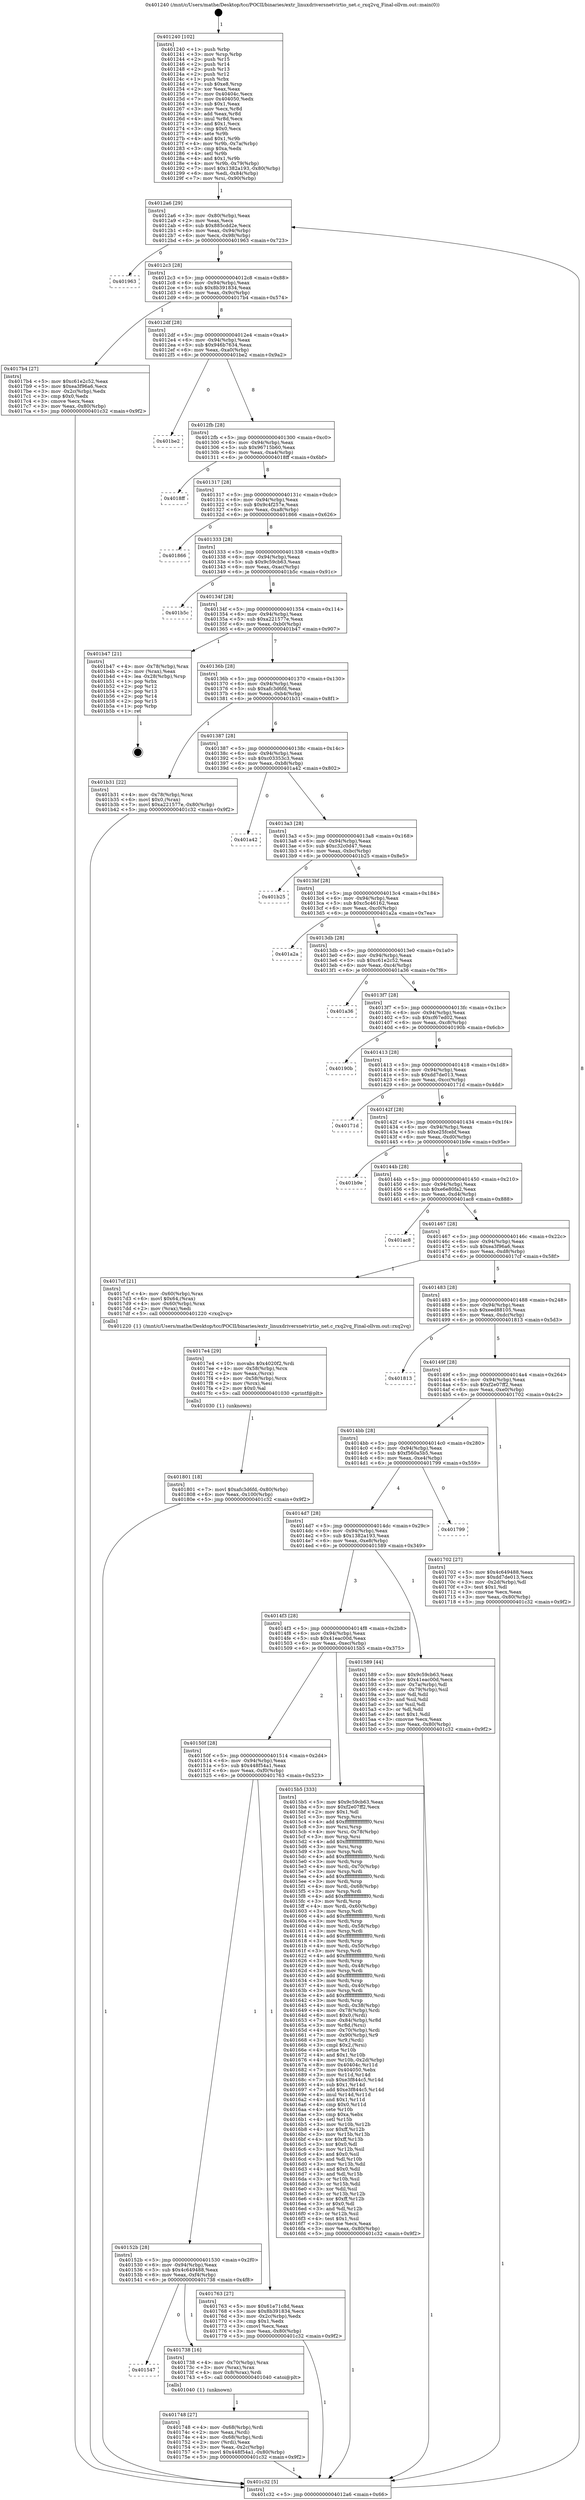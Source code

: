 digraph "0x401240" {
  label = "0x401240 (/mnt/c/Users/mathe/Desktop/tcc/POCII/binaries/extr_linuxdriversnetvirtio_net.c_rxq2vq_Final-ollvm.out::main(0))"
  labelloc = "t"
  node[shape=record]

  Entry [label="",width=0.3,height=0.3,shape=circle,fillcolor=black,style=filled]
  "0x4012a6" [label="{
     0x4012a6 [29]\l
     | [instrs]\l
     &nbsp;&nbsp;0x4012a6 \<+3\>: mov -0x80(%rbp),%eax\l
     &nbsp;&nbsp;0x4012a9 \<+2\>: mov %eax,%ecx\l
     &nbsp;&nbsp;0x4012ab \<+6\>: sub $0x885cdd2e,%ecx\l
     &nbsp;&nbsp;0x4012b1 \<+6\>: mov %eax,-0x94(%rbp)\l
     &nbsp;&nbsp;0x4012b7 \<+6\>: mov %ecx,-0x98(%rbp)\l
     &nbsp;&nbsp;0x4012bd \<+6\>: je 0000000000401963 \<main+0x723\>\l
  }"]
  "0x401963" [label="{
     0x401963\l
  }", style=dashed]
  "0x4012c3" [label="{
     0x4012c3 [28]\l
     | [instrs]\l
     &nbsp;&nbsp;0x4012c3 \<+5\>: jmp 00000000004012c8 \<main+0x88\>\l
     &nbsp;&nbsp;0x4012c8 \<+6\>: mov -0x94(%rbp),%eax\l
     &nbsp;&nbsp;0x4012ce \<+5\>: sub $0x8b391834,%eax\l
     &nbsp;&nbsp;0x4012d3 \<+6\>: mov %eax,-0x9c(%rbp)\l
     &nbsp;&nbsp;0x4012d9 \<+6\>: je 00000000004017b4 \<main+0x574\>\l
  }"]
  Exit [label="",width=0.3,height=0.3,shape=circle,fillcolor=black,style=filled,peripheries=2]
  "0x4017b4" [label="{
     0x4017b4 [27]\l
     | [instrs]\l
     &nbsp;&nbsp;0x4017b4 \<+5\>: mov $0xc61e2c52,%eax\l
     &nbsp;&nbsp;0x4017b9 \<+5\>: mov $0xea3f96a6,%ecx\l
     &nbsp;&nbsp;0x4017be \<+3\>: mov -0x2c(%rbp),%edx\l
     &nbsp;&nbsp;0x4017c1 \<+3\>: cmp $0x0,%edx\l
     &nbsp;&nbsp;0x4017c4 \<+3\>: cmove %ecx,%eax\l
     &nbsp;&nbsp;0x4017c7 \<+3\>: mov %eax,-0x80(%rbp)\l
     &nbsp;&nbsp;0x4017ca \<+5\>: jmp 0000000000401c32 \<main+0x9f2\>\l
  }"]
  "0x4012df" [label="{
     0x4012df [28]\l
     | [instrs]\l
     &nbsp;&nbsp;0x4012df \<+5\>: jmp 00000000004012e4 \<main+0xa4\>\l
     &nbsp;&nbsp;0x4012e4 \<+6\>: mov -0x94(%rbp),%eax\l
     &nbsp;&nbsp;0x4012ea \<+5\>: sub $0x946b7634,%eax\l
     &nbsp;&nbsp;0x4012ef \<+6\>: mov %eax,-0xa0(%rbp)\l
     &nbsp;&nbsp;0x4012f5 \<+6\>: je 0000000000401be2 \<main+0x9a2\>\l
  }"]
  "0x401801" [label="{
     0x401801 [18]\l
     | [instrs]\l
     &nbsp;&nbsp;0x401801 \<+7\>: movl $0xafc3d6fd,-0x80(%rbp)\l
     &nbsp;&nbsp;0x401808 \<+6\>: mov %eax,-0x100(%rbp)\l
     &nbsp;&nbsp;0x40180e \<+5\>: jmp 0000000000401c32 \<main+0x9f2\>\l
  }"]
  "0x401be2" [label="{
     0x401be2\l
  }", style=dashed]
  "0x4012fb" [label="{
     0x4012fb [28]\l
     | [instrs]\l
     &nbsp;&nbsp;0x4012fb \<+5\>: jmp 0000000000401300 \<main+0xc0\>\l
     &nbsp;&nbsp;0x401300 \<+6\>: mov -0x94(%rbp),%eax\l
     &nbsp;&nbsp;0x401306 \<+5\>: sub $0x96715b60,%eax\l
     &nbsp;&nbsp;0x40130b \<+6\>: mov %eax,-0xa4(%rbp)\l
     &nbsp;&nbsp;0x401311 \<+6\>: je 00000000004018ff \<main+0x6bf\>\l
  }"]
  "0x4017e4" [label="{
     0x4017e4 [29]\l
     | [instrs]\l
     &nbsp;&nbsp;0x4017e4 \<+10\>: movabs $0x4020f2,%rdi\l
     &nbsp;&nbsp;0x4017ee \<+4\>: mov -0x58(%rbp),%rcx\l
     &nbsp;&nbsp;0x4017f2 \<+2\>: mov %eax,(%rcx)\l
     &nbsp;&nbsp;0x4017f4 \<+4\>: mov -0x58(%rbp),%rcx\l
     &nbsp;&nbsp;0x4017f8 \<+2\>: mov (%rcx),%esi\l
     &nbsp;&nbsp;0x4017fa \<+2\>: mov $0x0,%al\l
     &nbsp;&nbsp;0x4017fc \<+5\>: call 0000000000401030 \<printf@plt\>\l
     | [calls]\l
     &nbsp;&nbsp;0x401030 \{1\} (unknown)\l
  }"]
  "0x4018ff" [label="{
     0x4018ff\l
  }", style=dashed]
  "0x401317" [label="{
     0x401317 [28]\l
     | [instrs]\l
     &nbsp;&nbsp;0x401317 \<+5\>: jmp 000000000040131c \<main+0xdc\>\l
     &nbsp;&nbsp;0x40131c \<+6\>: mov -0x94(%rbp),%eax\l
     &nbsp;&nbsp;0x401322 \<+5\>: sub $0x9c4f257e,%eax\l
     &nbsp;&nbsp;0x401327 \<+6\>: mov %eax,-0xa8(%rbp)\l
     &nbsp;&nbsp;0x40132d \<+6\>: je 0000000000401866 \<main+0x626\>\l
  }"]
  "0x401748" [label="{
     0x401748 [27]\l
     | [instrs]\l
     &nbsp;&nbsp;0x401748 \<+4\>: mov -0x68(%rbp),%rdi\l
     &nbsp;&nbsp;0x40174c \<+2\>: mov %eax,(%rdi)\l
     &nbsp;&nbsp;0x40174e \<+4\>: mov -0x68(%rbp),%rdi\l
     &nbsp;&nbsp;0x401752 \<+2\>: mov (%rdi),%eax\l
     &nbsp;&nbsp;0x401754 \<+3\>: mov %eax,-0x2c(%rbp)\l
     &nbsp;&nbsp;0x401757 \<+7\>: movl $0x448f54a1,-0x80(%rbp)\l
     &nbsp;&nbsp;0x40175e \<+5\>: jmp 0000000000401c32 \<main+0x9f2\>\l
  }"]
  "0x401866" [label="{
     0x401866\l
  }", style=dashed]
  "0x401333" [label="{
     0x401333 [28]\l
     | [instrs]\l
     &nbsp;&nbsp;0x401333 \<+5\>: jmp 0000000000401338 \<main+0xf8\>\l
     &nbsp;&nbsp;0x401338 \<+6\>: mov -0x94(%rbp),%eax\l
     &nbsp;&nbsp;0x40133e \<+5\>: sub $0x9c59cb63,%eax\l
     &nbsp;&nbsp;0x401343 \<+6\>: mov %eax,-0xac(%rbp)\l
     &nbsp;&nbsp;0x401349 \<+6\>: je 0000000000401b5c \<main+0x91c\>\l
  }"]
  "0x401547" [label="{
     0x401547\l
  }", style=dashed]
  "0x401b5c" [label="{
     0x401b5c\l
  }", style=dashed]
  "0x40134f" [label="{
     0x40134f [28]\l
     | [instrs]\l
     &nbsp;&nbsp;0x40134f \<+5\>: jmp 0000000000401354 \<main+0x114\>\l
     &nbsp;&nbsp;0x401354 \<+6\>: mov -0x94(%rbp),%eax\l
     &nbsp;&nbsp;0x40135a \<+5\>: sub $0xa221577e,%eax\l
     &nbsp;&nbsp;0x40135f \<+6\>: mov %eax,-0xb0(%rbp)\l
     &nbsp;&nbsp;0x401365 \<+6\>: je 0000000000401b47 \<main+0x907\>\l
  }"]
  "0x401738" [label="{
     0x401738 [16]\l
     | [instrs]\l
     &nbsp;&nbsp;0x401738 \<+4\>: mov -0x70(%rbp),%rax\l
     &nbsp;&nbsp;0x40173c \<+3\>: mov (%rax),%rax\l
     &nbsp;&nbsp;0x40173f \<+4\>: mov 0x8(%rax),%rdi\l
     &nbsp;&nbsp;0x401743 \<+5\>: call 0000000000401040 \<atoi@plt\>\l
     | [calls]\l
     &nbsp;&nbsp;0x401040 \{1\} (unknown)\l
  }"]
  "0x401b47" [label="{
     0x401b47 [21]\l
     | [instrs]\l
     &nbsp;&nbsp;0x401b47 \<+4\>: mov -0x78(%rbp),%rax\l
     &nbsp;&nbsp;0x401b4b \<+2\>: mov (%rax),%eax\l
     &nbsp;&nbsp;0x401b4d \<+4\>: lea -0x28(%rbp),%rsp\l
     &nbsp;&nbsp;0x401b51 \<+1\>: pop %rbx\l
     &nbsp;&nbsp;0x401b52 \<+2\>: pop %r12\l
     &nbsp;&nbsp;0x401b54 \<+2\>: pop %r13\l
     &nbsp;&nbsp;0x401b56 \<+2\>: pop %r14\l
     &nbsp;&nbsp;0x401b58 \<+2\>: pop %r15\l
     &nbsp;&nbsp;0x401b5a \<+1\>: pop %rbp\l
     &nbsp;&nbsp;0x401b5b \<+1\>: ret\l
  }"]
  "0x40136b" [label="{
     0x40136b [28]\l
     | [instrs]\l
     &nbsp;&nbsp;0x40136b \<+5\>: jmp 0000000000401370 \<main+0x130\>\l
     &nbsp;&nbsp;0x401370 \<+6\>: mov -0x94(%rbp),%eax\l
     &nbsp;&nbsp;0x401376 \<+5\>: sub $0xafc3d6fd,%eax\l
     &nbsp;&nbsp;0x40137b \<+6\>: mov %eax,-0xb4(%rbp)\l
     &nbsp;&nbsp;0x401381 \<+6\>: je 0000000000401b31 \<main+0x8f1\>\l
  }"]
  "0x40152b" [label="{
     0x40152b [28]\l
     | [instrs]\l
     &nbsp;&nbsp;0x40152b \<+5\>: jmp 0000000000401530 \<main+0x2f0\>\l
     &nbsp;&nbsp;0x401530 \<+6\>: mov -0x94(%rbp),%eax\l
     &nbsp;&nbsp;0x401536 \<+5\>: sub $0x4c649488,%eax\l
     &nbsp;&nbsp;0x40153b \<+6\>: mov %eax,-0xf4(%rbp)\l
     &nbsp;&nbsp;0x401541 \<+6\>: je 0000000000401738 \<main+0x4f8\>\l
  }"]
  "0x401b31" [label="{
     0x401b31 [22]\l
     | [instrs]\l
     &nbsp;&nbsp;0x401b31 \<+4\>: mov -0x78(%rbp),%rax\l
     &nbsp;&nbsp;0x401b35 \<+6\>: movl $0x0,(%rax)\l
     &nbsp;&nbsp;0x401b3b \<+7\>: movl $0xa221577e,-0x80(%rbp)\l
     &nbsp;&nbsp;0x401b42 \<+5\>: jmp 0000000000401c32 \<main+0x9f2\>\l
  }"]
  "0x401387" [label="{
     0x401387 [28]\l
     | [instrs]\l
     &nbsp;&nbsp;0x401387 \<+5\>: jmp 000000000040138c \<main+0x14c\>\l
     &nbsp;&nbsp;0x40138c \<+6\>: mov -0x94(%rbp),%eax\l
     &nbsp;&nbsp;0x401392 \<+5\>: sub $0xc03353c3,%eax\l
     &nbsp;&nbsp;0x401397 \<+6\>: mov %eax,-0xb8(%rbp)\l
     &nbsp;&nbsp;0x40139d \<+6\>: je 0000000000401a42 \<main+0x802\>\l
  }"]
  "0x401763" [label="{
     0x401763 [27]\l
     | [instrs]\l
     &nbsp;&nbsp;0x401763 \<+5\>: mov $0x61e71c8d,%eax\l
     &nbsp;&nbsp;0x401768 \<+5\>: mov $0x8b391834,%ecx\l
     &nbsp;&nbsp;0x40176d \<+3\>: mov -0x2c(%rbp),%edx\l
     &nbsp;&nbsp;0x401770 \<+3\>: cmp $0x1,%edx\l
     &nbsp;&nbsp;0x401773 \<+3\>: cmovl %ecx,%eax\l
     &nbsp;&nbsp;0x401776 \<+3\>: mov %eax,-0x80(%rbp)\l
     &nbsp;&nbsp;0x401779 \<+5\>: jmp 0000000000401c32 \<main+0x9f2\>\l
  }"]
  "0x401a42" [label="{
     0x401a42\l
  }", style=dashed]
  "0x4013a3" [label="{
     0x4013a3 [28]\l
     | [instrs]\l
     &nbsp;&nbsp;0x4013a3 \<+5\>: jmp 00000000004013a8 \<main+0x168\>\l
     &nbsp;&nbsp;0x4013a8 \<+6\>: mov -0x94(%rbp),%eax\l
     &nbsp;&nbsp;0x4013ae \<+5\>: sub $0xc32c0d47,%eax\l
     &nbsp;&nbsp;0x4013b3 \<+6\>: mov %eax,-0xbc(%rbp)\l
     &nbsp;&nbsp;0x4013b9 \<+6\>: je 0000000000401b25 \<main+0x8e5\>\l
  }"]
  "0x40150f" [label="{
     0x40150f [28]\l
     | [instrs]\l
     &nbsp;&nbsp;0x40150f \<+5\>: jmp 0000000000401514 \<main+0x2d4\>\l
     &nbsp;&nbsp;0x401514 \<+6\>: mov -0x94(%rbp),%eax\l
     &nbsp;&nbsp;0x40151a \<+5\>: sub $0x448f54a1,%eax\l
     &nbsp;&nbsp;0x40151f \<+6\>: mov %eax,-0xf0(%rbp)\l
     &nbsp;&nbsp;0x401525 \<+6\>: je 0000000000401763 \<main+0x523\>\l
  }"]
  "0x401b25" [label="{
     0x401b25\l
  }", style=dashed]
  "0x4013bf" [label="{
     0x4013bf [28]\l
     | [instrs]\l
     &nbsp;&nbsp;0x4013bf \<+5\>: jmp 00000000004013c4 \<main+0x184\>\l
     &nbsp;&nbsp;0x4013c4 \<+6\>: mov -0x94(%rbp),%eax\l
     &nbsp;&nbsp;0x4013ca \<+5\>: sub $0xc5c46162,%eax\l
     &nbsp;&nbsp;0x4013cf \<+6\>: mov %eax,-0xc0(%rbp)\l
     &nbsp;&nbsp;0x4013d5 \<+6\>: je 0000000000401a2a \<main+0x7ea\>\l
  }"]
  "0x4015b5" [label="{
     0x4015b5 [333]\l
     | [instrs]\l
     &nbsp;&nbsp;0x4015b5 \<+5\>: mov $0x9c59cb63,%eax\l
     &nbsp;&nbsp;0x4015ba \<+5\>: mov $0xf2e07ff2,%ecx\l
     &nbsp;&nbsp;0x4015bf \<+2\>: mov $0x1,%dl\l
     &nbsp;&nbsp;0x4015c1 \<+3\>: mov %rsp,%rsi\l
     &nbsp;&nbsp;0x4015c4 \<+4\>: add $0xfffffffffffffff0,%rsi\l
     &nbsp;&nbsp;0x4015c8 \<+3\>: mov %rsi,%rsp\l
     &nbsp;&nbsp;0x4015cb \<+4\>: mov %rsi,-0x78(%rbp)\l
     &nbsp;&nbsp;0x4015cf \<+3\>: mov %rsp,%rsi\l
     &nbsp;&nbsp;0x4015d2 \<+4\>: add $0xfffffffffffffff0,%rsi\l
     &nbsp;&nbsp;0x4015d6 \<+3\>: mov %rsi,%rsp\l
     &nbsp;&nbsp;0x4015d9 \<+3\>: mov %rsp,%rdi\l
     &nbsp;&nbsp;0x4015dc \<+4\>: add $0xfffffffffffffff0,%rdi\l
     &nbsp;&nbsp;0x4015e0 \<+3\>: mov %rdi,%rsp\l
     &nbsp;&nbsp;0x4015e3 \<+4\>: mov %rdi,-0x70(%rbp)\l
     &nbsp;&nbsp;0x4015e7 \<+3\>: mov %rsp,%rdi\l
     &nbsp;&nbsp;0x4015ea \<+4\>: add $0xfffffffffffffff0,%rdi\l
     &nbsp;&nbsp;0x4015ee \<+3\>: mov %rdi,%rsp\l
     &nbsp;&nbsp;0x4015f1 \<+4\>: mov %rdi,-0x68(%rbp)\l
     &nbsp;&nbsp;0x4015f5 \<+3\>: mov %rsp,%rdi\l
     &nbsp;&nbsp;0x4015f8 \<+4\>: add $0xfffffffffffffff0,%rdi\l
     &nbsp;&nbsp;0x4015fc \<+3\>: mov %rdi,%rsp\l
     &nbsp;&nbsp;0x4015ff \<+4\>: mov %rdi,-0x60(%rbp)\l
     &nbsp;&nbsp;0x401603 \<+3\>: mov %rsp,%rdi\l
     &nbsp;&nbsp;0x401606 \<+4\>: add $0xfffffffffffffff0,%rdi\l
     &nbsp;&nbsp;0x40160a \<+3\>: mov %rdi,%rsp\l
     &nbsp;&nbsp;0x40160d \<+4\>: mov %rdi,-0x58(%rbp)\l
     &nbsp;&nbsp;0x401611 \<+3\>: mov %rsp,%rdi\l
     &nbsp;&nbsp;0x401614 \<+4\>: add $0xfffffffffffffff0,%rdi\l
     &nbsp;&nbsp;0x401618 \<+3\>: mov %rdi,%rsp\l
     &nbsp;&nbsp;0x40161b \<+4\>: mov %rdi,-0x50(%rbp)\l
     &nbsp;&nbsp;0x40161f \<+3\>: mov %rsp,%rdi\l
     &nbsp;&nbsp;0x401622 \<+4\>: add $0xfffffffffffffff0,%rdi\l
     &nbsp;&nbsp;0x401626 \<+3\>: mov %rdi,%rsp\l
     &nbsp;&nbsp;0x401629 \<+4\>: mov %rdi,-0x48(%rbp)\l
     &nbsp;&nbsp;0x40162d \<+3\>: mov %rsp,%rdi\l
     &nbsp;&nbsp;0x401630 \<+4\>: add $0xfffffffffffffff0,%rdi\l
     &nbsp;&nbsp;0x401634 \<+3\>: mov %rdi,%rsp\l
     &nbsp;&nbsp;0x401637 \<+4\>: mov %rdi,-0x40(%rbp)\l
     &nbsp;&nbsp;0x40163b \<+3\>: mov %rsp,%rdi\l
     &nbsp;&nbsp;0x40163e \<+4\>: add $0xfffffffffffffff0,%rdi\l
     &nbsp;&nbsp;0x401642 \<+3\>: mov %rdi,%rsp\l
     &nbsp;&nbsp;0x401645 \<+4\>: mov %rdi,-0x38(%rbp)\l
     &nbsp;&nbsp;0x401649 \<+4\>: mov -0x78(%rbp),%rdi\l
     &nbsp;&nbsp;0x40164d \<+6\>: movl $0x0,(%rdi)\l
     &nbsp;&nbsp;0x401653 \<+7\>: mov -0x84(%rbp),%r8d\l
     &nbsp;&nbsp;0x40165a \<+3\>: mov %r8d,(%rsi)\l
     &nbsp;&nbsp;0x40165d \<+4\>: mov -0x70(%rbp),%rdi\l
     &nbsp;&nbsp;0x401661 \<+7\>: mov -0x90(%rbp),%r9\l
     &nbsp;&nbsp;0x401668 \<+3\>: mov %r9,(%rdi)\l
     &nbsp;&nbsp;0x40166b \<+3\>: cmpl $0x2,(%rsi)\l
     &nbsp;&nbsp;0x40166e \<+4\>: setne %r10b\l
     &nbsp;&nbsp;0x401672 \<+4\>: and $0x1,%r10b\l
     &nbsp;&nbsp;0x401676 \<+4\>: mov %r10b,-0x2d(%rbp)\l
     &nbsp;&nbsp;0x40167a \<+8\>: mov 0x40404c,%r11d\l
     &nbsp;&nbsp;0x401682 \<+7\>: mov 0x404050,%ebx\l
     &nbsp;&nbsp;0x401689 \<+3\>: mov %r11d,%r14d\l
     &nbsp;&nbsp;0x40168c \<+7\>: sub $0xe3f844c5,%r14d\l
     &nbsp;&nbsp;0x401693 \<+4\>: sub $0x1,%r14d\l
     &nbsp;&nbsp;0x401697 \<+7\>: add $0xe3f844c5,%r14d\l
     &nbsp;&nbsp;0x40169e \<+4\>: imul %r14d,%r11d\l
     &nbsp;&nbsp;0x4016a2 \<+4\>: and $0x1,%r11d\l
     &nbsp;&nbsp;0x4016a6 \<+4\>: cmp $0x0,%r11d\l
     &nbsp;&nbsp;0x4016aa \<+4\>: sete %r10b\l
     &nbsp;&nbsp;0x4016ae \<+3\>: cmp $0xa,%ebx\l
     &nbsp;&nbsp;0x4016b1 \<+4\>: setl %r15b\l
     &nbsp;&nbsp;0x4016b5 \<+3\>: mov %r10b,%r12b\l
     &nbsp;&nbsp;0x4016b8 \<+4\>: xor $0xff,%r12b\l
     &nbsp;&nbsp;0x4016bc \<+3\>: mov %r15b,%r13b\l
     &nbsp;&nbsp;0x4016bf \<+4\>: xor $0xff,%r13b\l
     &nbsp;&nbsp;0x4016c3 \<+3\>: xor $0x0,%dl\l
     &nbsp;&nbsp;0x4016c6 \<+3\>: mov %r12b,%sil\l
     &nbsp;&nbsp;0x4016c9 \<+4\>: and $0x0,%sil\l
     &nbsp;&nbsp;0x4016cd \<+3\>: and %dl,%r10b\l
     &nbsp;&nbsp;0x4016d0 \<+3\>: mov %r13b,%dil\l
     &nbsp;&nbsp;0x4016d3 \<+4\>: and $0x0,%dil\l
     &nbsp;&nbsp;0x4016d7 \<+3\>: and %dl,%r15b\l
     &nbsp;&nbsp;0x4016da \<+3\>: or %r10b,%sil\l
     &nbsp;&nbsp;0x4016dd \<+3\>: or %r15b,%dil\l
     &nbsp;&nbsp;0x4016e0 \<+3\>: xor %dil,%sil\l
     &nbsp;&nbsp;0x4016e3 \<+3\>: or %r13b,%r12b\l
     &nbsp;&nbsp;0x4016e6 \<+4\>: xor $0xff,%r12b\l
     &nbsp;&nbsp;0x4016ea \<+3\>: or $0x0,%dl\l
     &nbsp;&nbsp;0x4016ed \<+3\>: and %dl,%r12b\l
     &nbsp;&nbsp;0x4016f0 \<+3\>: or %r12b,%sil\l
     &nbsp;&nbsp;0x4016f3 \<+4\>: test $0x1,%sil\l
     &nbsp;&nbsp;0x4016f7 \<+3\>: cmovne %ecx,%eax\l
     &nbsp;&nbsp;0x4016fa \<+3\>: mov %eax,-0x80(%rbp)\l
     &nbsp;&nbsp;0x4016fd \<+5\>: jmp 0000000000401c32 \<main+0x9f2\>\l
  }"]
  "0x401a2a" [label="{
     0x401a2a\l
  }", style=dashed]
  "0x4013db" [label="{
     0x4013db [28]\l
     | [instrs]\l
     &nbsp;&nbsp;0x4013db \<+5\>: jmp 00000000004013e0 \<main+0x1a0\>\l
     &nbsp;&nbsp;0x4013e0 \<+6\>: mov -0x94(%rbp),%eax\l
     &nbsp;&nbsp;0x4013e6 \<+5\>: sub $0xc61e2c52,%eax\l
     &nbsp;&nbsp;0x4013eb \<+6\>: mov %eax,-0xc4(%rbp)\l
     &nbsp;&nbsp;0x4013f1 \<+6\>: je 0000000000401a36 \<main+0x7f6\>\l
  }"]
  "0x401240" [label="{
     0x401240 [102]\l
     | [instrs]\l
     &nbsp;&nbsp;0x401240 \<+1\>: push %rbp\l
     &nbsp;&nbsp;0x401241 \<+3\>: mov %rsp,%rbp\l
     &nbsp;&nbsp;0x401244 \<+2\>: push %r15\l
     &nbsp;&nbsp;0x401246 \<+2\>: push %r14\l
     &nbsp;&nbsp;0x401248 \<+2\>: push %r13\l
     &nbsp;&nbsp;0x40124a \<+2\>: push %r12\l
     &nbsp;&nbsp;0x40124c \<+1\>: push %rbx\l
     &nbsp;&nbsp;0x40124d \<+7\>: sub $0xe8,%rsp\l
     &nbsp;&nbsp;0x401254 \<+2\>: xor %eax,%eax\l
     &nbsp;&nbsp;0x401256 \<+7\>: mov 0x40404c,%ecx\l
     &nbsp;&nbsp;0x40125d \<+7\>: mov 0x404050,%edx\l
     &nbsp;&nbsp;0x401264 \<+3\>: sub $0x1,%eax\l
     &nbsp;&nbsp;0x401267 \<+3\>: mov %ecx,%r8d\l
     &nbsp;&nbsp;0x40126a \<+3\>: add %eax,%r8d\l
     &nbsp;&nbsp;0x40126d \<+4\>: imul %r8d,%ecx\l
     &nbsp;&nbsp;0x401271 \<+3\>: and $0x1,%ecx\l
     &nbsp;&nbsp;0x401274 \<+3\>: cmp $0x0,%ecx\l
     &nbsp;&nbsp;0x401277 \<+4\>: sete %r9b\l
     &nbsp;&nbsp;0x40127b \<+4\>: and $0x1,%r9b\l
     &nbsp;&nbsp;0x40127f \<+4\>: mov %r9b,-0x7a(%rbp)\l
     &nbsp;&nbsp;0x401283 \<+3\>: cmp $0xa,%edx\l
     &nbsp;&nbsp;0x401286 \<+4\>: setl %r9b\l
     &nbsp;&nbsp;0x40128a \<+4\>: and $0x1,%r9b\l
     &nbsp;&nbsp;0x40128e \<+4\>: mov %r9b,-0x79(%rbp)\l
     &nbsp;&nbsp;0x401292 \<+7\>: movl $0x1382a193,-0x80(%rbp)\l
     &nbsp;&nbsp;0x401299 \<+6\>: mov %edi,-0x84(%rbp)\l
     &nbsp;&nbsp;0x40129f \<+7\>: mov %rsi,-0x90(%rbp)\l
  }"]
  "0x401a36" [label="{
     0x401a36\l
  }", style=dashed]
  "0x4013f7" [label="{
     0x4013f7 [28]\l
     | [instrs]\l
     &nbsp;&nbsp;0x4013f7 \<+5\>: jmp 00000000004013fc \<main+0x1bc\>\l
     &nbsp;&nbsp;0x4013fc \<+6\>: mov -0x94(%rbp),%eax\l
     &nbsp;&nbsp;0x401402 \<+5\>: sub $0xcf67ed02,%eax\l
     &nbsp;&nbsp;0x401407 \<+6\>: mov %eax,-0xc8(%rbp)\l
     &nbsp;&nbsp;0x40140d \<+6\>: je 000000000040190b \<main+0x6cb\>\l
  }"]
  "0x401c32" [label="{
     0x401c32 [5]\l
     | [instrs]\l
     &nbsp;&nbsp;0x401c32 \<+5\>: jmp 00000000004012a6 \<main+0x66\>\l
  }"]
  "0x40190b" [label="{
     0x40190b\l
  }", style=dashed]
  "0x401413" [label="{
     0x401413 [28]\l
     | [instrs]\l
     &nbsp;&nbsp;0x401413 \<+5\>: jmp 0000000000401418 \<main+0x1d8\>\l
     &nbsp;&nbsp;0x401418 \<+6\>: mov -0x94(%rbp),%eax\l
     &nbsp;&nbsp;0x40141e \<+5\>: sub $0xdd7de013,%eax\l
     &nbsp;&nbsp;0x401423 \<+6\>: mov %eax,-0xcc(%rbp)\l
     &nbsp;&nbsp;0x401429 \<+6\>: je 000000000040171d \<main+0x4dd\>\l
  }"]
  "0x4014f3" [label="{
     0x4014f3 [28]\l
     | [instrs]\l
     &nbsp;&nbsp;0x4014f3 \<+5\>: jmp 00000000004014f8 \<main+0x2b8\>\l
     &nbsp;&nbsp;0x4014f8 \<+6\>: mov -0x94(%rbp),%eax\l
     &nbsp;&nbsp;0x4014fe \<+5\>: sub $0x41eac00d,%eax\l
     &nbsp;&nbsp;0x401503 \<+6\>: mov %eax,-0xec(%rbp)\l
     &nbsp;&nbsp;0x401509 \<+6\>: je 00000000004015b5 \<main+0x375\>\l
  }"]
  "0x40171d" [label="{
     0x40171d\l
  }", style=dashed]
  "0x40142f" [label="{
     0x40142f [28]\l
     | [instrs]\l
     &nbsp;&nbsp;0x40142f \<+5\>: jmp 0000000000401434 \<main+0x1f4\>\l
     &nbsp;&nbsp;0x401434 \<+6\>: mov -0x94(%rbp),%eax\l
     &nbsp;&nbsp;0x40143a \<+5\>: sub $0xe25fcebf,%eax\l
     &nbsp;&nbsp;0x40143f \<+6\>: mov %eax,-0xd0(%rbp)\l
     &nbsp;&nbsp;0x401445 \<+6\>: je 0000000000401b9e \<main+0x95e\>\l
  }"]
  "0x401589" [label="{
     0x401589 [44]\l
     | [instrs]\l
     &nbsp;&nbsp;0x401589 \<+5\>: mov $0x9c59cb63,%eax\l
     &nbsp;&nbsp;0x40158e \<+5\>: mov $0x41eac00d,%ecx\l
     &nbsp;&nbsp;0x401593 \<+3\>: mov -0x7a(%rbp),%dl\l
     &nbsp;&nbsp;0x401596 \<+4\>: mov -0x79(%rbp),%sil\l
     &nbsp;&nbsp;0x40159a \<+3\>: mov %dl,%dil\l
     &nbsp;&nbsp;0x40159d \<+3\>: and %sil,%dil\l
     &nbsp;&nbsp;0x4015a0 \<+3\>: xor %sil,%dl\l
     &nbsp;&nbsp;0x4015a3 \<+3\>: or %dl,%dil\l
     &nbsp;&nbsp;0x4015a6 \<+4\>: test $0x1,%dil\l
     &nbsp;&nbsp;0x4015aa \<+3\>: cmovne %ecx,%eax\l
     &nbsp;&nbsp;0x4015ad \<+3\>: mov %eax,-0x80(%rbp)\l
     &nbsp;&nbsp;0x4015b0 \<+5\>: jmp 0000000000401c32 \<main+0x9f2\>\l
  }"]
  "0x401b9e" [label="{
     0x401b9e\l
  }", style=dashed]
  "0x40144b" [label="{
     0x40144b [28]\l
     | [instrs]\l
     &nbsp;&nbsp;0x40144b \<+5\>: jmp 0000000000401450 \<main+0x210\>\l
     &nbsp;&nbsp;0x401450 \<+6\>: mov -0x94(%rbp),%eax\l
     &nbsp;&nbsp;0x401456 \<+5\>: sub $0xe6e80fa2,%eax\l
     &nbsp;&nbsp;0x40145b \<+6\>: mov %eax,-0xd4(%rbp)\l
     &nbsp;&nbsp;0x401461 \<+6\>: je 0000000000401ac8 \<main+0x888\>\l
  }"]
  "0x4014d7" [label="{
     0x4014d7 [28]\l
     | [instrs]\l
     &nbsp;&nbsp;0x4014d7 \<+5\>: jmp 00000000004014dc \<main+0x29c\>\l
     &nbsp;&nbsp;0x4014dc \<+6\>: mov -0x94(%rbp),%eax\l
     &nbsp;&nbsp;0x4014e2 \<+5\>: sub $0x1382a193,%eax\l
     &nbsp;&nbsp;0x4014e7 \<+6\>: mov %eax,-0xe8(%rbp)\l
     &nbsp;&nbsp;0x4014ed \<+6\>: je 0000000000401589 \<main+0x349\>\l
  }"]
  "0x401ac8" [label="{
     0x401ac8\l
  }", style=dashed]
  "0x401467" [label="{
     0x401467 [28]\l
     | [instrs]\l
     &nbsp;&nbsp;0x401467 \<+5\>: jmp 000000000040146c \<main+0x22c\>\l
     &nbsp;&nbsp;0x40146c \<+6\>: mov -0x94(%rbp),%eax\l
     &nbsp;&nbsp;0x401472 \<+5\>: sub $0xea3f96a6,%eax\l
     &nbsp;&nbsp;0x401477 \<+6\>: mov %eax,-0xd8(%rbp)\l
     &nbsp;&nbsp;0x40147d \<+6\>: je 00000000004017cf \<main+0x58f\>\l
  }"]
  "0x401799" [label="{
     0x401799\l
  }", style=dashed]
  "0x4017cf" [label="{
     0x4017cf [21]\l
     | [instrs]\l
     &nbsp;&nbsp;0x4017cf \<+4\>: mov -0x60(%rbp),%rax\l
     &nbsp;&nbsp;0x4017d3 \<+6\>: movl $0x64,(%rax)\l
     &nbsp;&nbsp;0x4017d9 \<+4\>: mov -0x60(%rbp),%rax\l
     &nbsp;&nbsp;0x4017dd \<+2\>: mov (%rax),%edi\l
     &nbsp;&nbsp;0x4017df \<+5\>: call 0000000000401220 \<rxq2vq\>\l
     | [calls]\l
     &nbsp;&nbsp;0x401220 \{1\} (/mnt/c/Users/mathe/Desktop/tcc/POCII/binaries/extr_linuxdriversnetvirtio_net.c_rxq2vq_Final-ollvm.out::rxq2vq)\l
  }"]
  "0x401483" [label="{
     0x401483 [28]\l
     | [instrs]\l
     &nbsp;&nbsp;0x401483 \<+5\>: jmp 0000000000401488 \<main+0x248\>\l
     &nbsp;&nbsp;0x401488 \<+6\>: mov -0x94(%rbp),%eax\l
     &nbsp;&nbsp;0x40148e \<+5\>: sub $0xeed88105,%eax\l
     &nbsp;&nbsp;0x401493 \<+6\>: mov %eax,-0xdc(%rbp)\l
     &nbsp;&nbsp;0x401499 \<+6\>: je 0000000000401813 \<main+0x5d3\>\l
  }"]
  "0x4014bb" [label="{
     0x4014bb [28]\l
     | [instrs]\l
     &nbsp;&nbsp;0x4014bb \<+5\>: jmp 00000000004014c0 \<main+0x280\>\l
     &nbsp;&nbsp;0x4014c0 \<+6\>: mov -0x94(%rbp),%eax\l
     &nbsp;&nbsp;0x4014c6 \<+5\>: sub $0xf560a5b5,%eax\l
     &nbsp;&nbsp;0x4014cb \<+6\>: mov %eax,-0xe4(%rbp)\l
     &nbsp;&nbsp;0x4014d1 \<+6\>: je 0000000000401799 \<main+0x559\>\l
  }"]
  "0x401813" [label="{
     0x401813\l
  }", style=dashed]
  "0x40149f" [label="{
     0x40149f [28]\l
     | [instrs]\l
     &nbsp;&nbsp;0x40149f \<+5\>: jmp 00000000004014a4 \<main+0x264\>\l
     &nbsp;&nbsp;0x4014a4 \<+6\>: mov -0x94(%rbp),%eax\l
     &nbsp;&nbsp;0x4014aa \<+5\>: sub $0xf2e07ff2,%eax\l
     &nbsp;&nbsp;0x4014af \<+6\>: mov %eax,-0xe0(%rbp)\l
     &nbsp;&nbsp;0x4014b5 \<+6\>: je 0000000000401702 \<main+0x4c2\>\l
  }"]
  "0x401702" [label="{
     0x401702 [27]\l
     | [instrs]\l
     &nbsp;&nbsp;0x401702 \<+5\>: mov $0x4c649488,%eax\l
     &nbsp;&nbsp;0x401707 \<+5\>: mov $0xdd7de013,%ecx\l
     &nbsp;&nbsp;0x40170c \<+3\>: mov -0x2d(%rbp),%dl\l
     &nbsp;&nbsp;0x40170f \<+3\>: test $0x1,%dl\l
     &nbsp;&nbsp;0x401712 \<+3\>: cmovne %ecx,%eax\l
     &nbsp;&nbsp;0x401715 \<+3\>: mov %eax,-0x80(%rbp)\l
     &nbsp;&nbsp;0x401718 \<+5\>: jmp 0000000000401c32 \<main+0x9f2\>\l
  }"]
  Entry -> "0x401240" [label=" 1"]
  "0x4012a6" -> "0x401963" [label=" 0"]
  "0x4012a6" -> "0x4012c3" [label=" 9"]
  "0x401b47" -> Exit [label=" 1"]
  "0x4012c3" -> "0x4017b4" [label=" 1"]
  "0x4012c3" -> "0x4012df" [label=" 8"]
  "0x401b31" -> "0x401c32" [label=" 1"]
  "0x4012df" -> "0x401be2" [label=" 0"]
  "0x4012df" -> "0x4012fb" [label=" 8"]
  "0x401801" -> "0x401c32" [label=" 1"]
  "0x4012fb" -> "0x4018ff" [label=" 0"]
  "0x4012fb" -> "0x401317" [label=" 8"]
  "0x4017e4" -> "0x401801" [label=" 1"]
  "0x401317" -> "0x401866" [label=" 0"]
  "0x401317" -> "0x401333" [label=" 8"]
  "0x4017cf" -> "0x4017e4" [label=" 1"]
  "0x401333" -> "0x401b5c" [label=" 0"]
  "0x401333" -> "0x40134f" [label=" 8"]
  "0x4017b4" -> "0x401c32" [label=" 1"]
  "0x40134f" -> "0x401b47" [label=" 1"]
  "0x40134f" -> "0x40136b" [label=" 7"]
  "0x401763" -> "0x401c32" [label=" 1"]
  "0x40136b" -> "0x401b31" [label=" 1"]
  "0x40136b" -> "0x401387" [label=" 6"]
  "0x401738" -> "0x401748" [label=" 1"]
  "0x401387" -> "0x401a42" [label=" 0"]
  "0x401387" -> "0x4013a3" [label=" 6"]
  "0x40152b" -> "0x401547" [label=" 0"]
  "0x4013a3" -> "0x401b25" [label=" 0"]
  "0x4013a3" -> "0x4013bf" [label=" 6"]
  "0x40150f" -> "0x40152b" [label=" 1"]
  "0x4013bf" -> "0x401a2a" [label=" 0"]
  "0x4013bf" -> "0x4013db" [label=" 6"]
  "0x40150f" -> "0x401763" [label=" 1"]
  "0x4013db" -> "0x401a36" [label=" 0"]
  "0x4013db" -> "0x4013f7" [label=" 6"]
  "0x401702" -> "0x401c32" [label=" 1"]
  "0x4013f7" -> "0x40190b" [label=" 0"]
  "0x4013f7" -> "0x401413" [label=" 6"]
  "0x4015b5" -> "0x401c32" [label=" 1"]
  "0x401413" -> "0x40171d" [label=" 0"]
  "0x401413" -> "0x40142f" [label=" 6"]
  "0x401748" -> "0x401c32" [label=" 1"]
  "0x40142f" -> "0x401b9e" [label=" 0"]
  "0x40142f" -> "0x40144b" [label=" 6"]
  "0x4014f3" -> "0x40150f" [label=" 2"]
  "0x40144b" -> "0x401ac8" [label=" 0"]
  "0x40144b" -> "0x401467" [label=" 6"]
  "0x40152b" -> "0x401738" [label=" 1"]
  "0x401467" -> "0x4017cf" [label=" 1"]
  "0x401467" -> "0x401483" [label=" 5"]
  "0x401c32" -> "0x4012a6" [label=" 8"]
  "0x401483" -> "0x401813" [label=" 0"]
  "0x401483" -> "0x40149f" [label=" 5"]
  "0x401589" -> "0x401c32" [label=" 1"]
  "0x40149f" -> "0x401702" [label=" 1"]
  "0x40149f" -> "0x4014bb" [label=" 4"]
  "0x401240" -> "0x4012a6" [label=" 1"]
  "0x4014bb" -> "0x401799" [label=" 0"]
  "0x4014bb" -> "0x4014d7" [label=" 4"]
  "0x4014f3" -> "0x4015b5" [label=" 1"]
  "0x4014d7" -> "0x401589" [label=" 1"]
  "0x4014d7" -> "0x4014f3" [label=" 3"]
}
